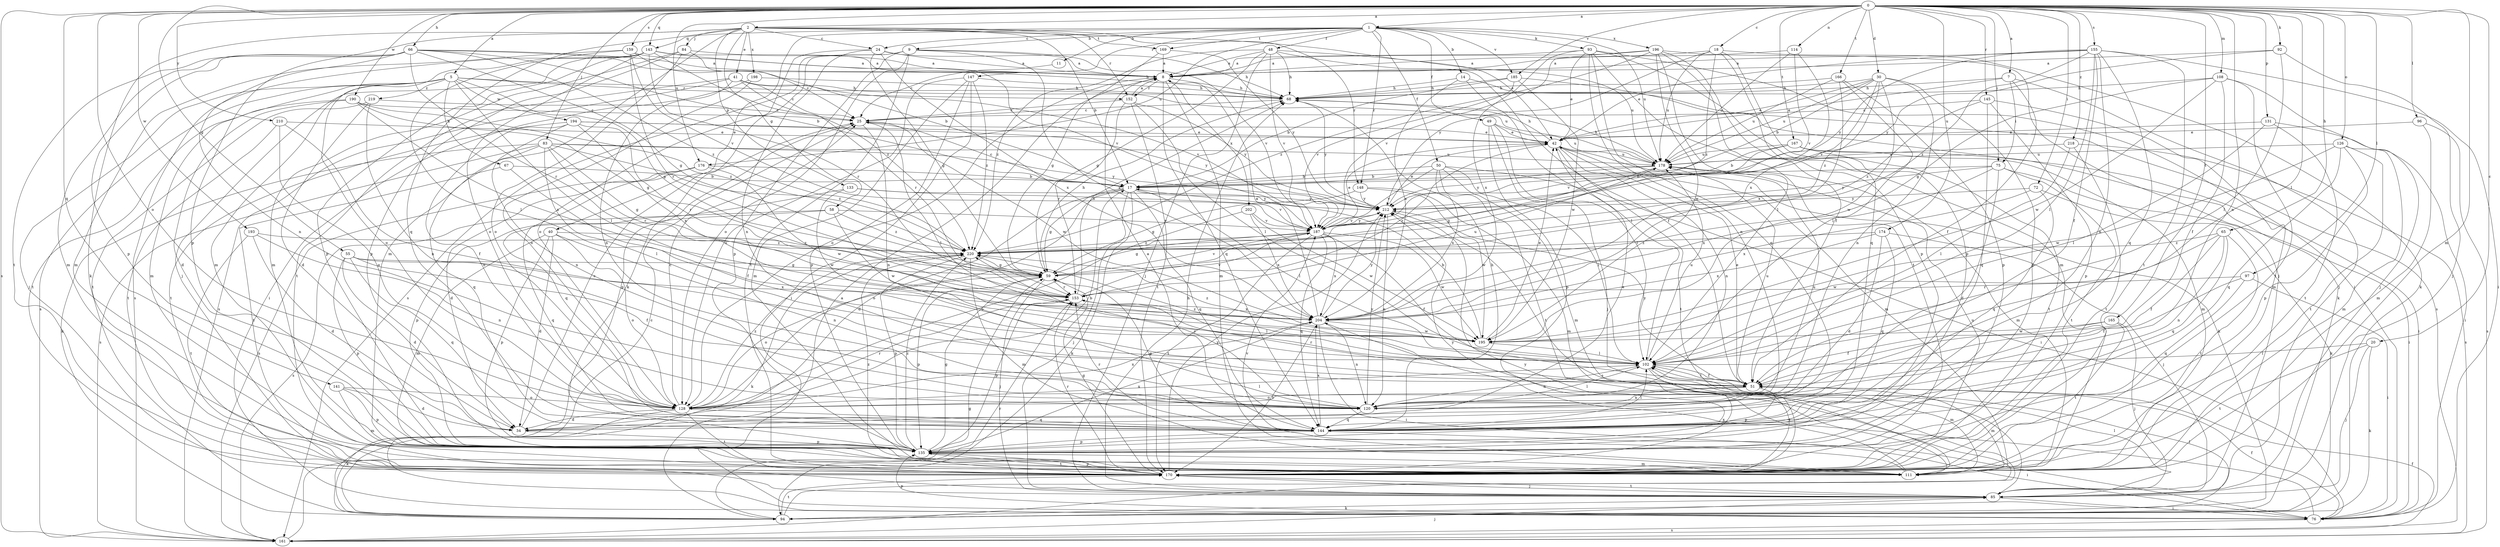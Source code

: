 strict digraph  {
0;
1;
2;
5;
7;
8;
9;
11;
14;
17;
18;
20;
24;
25;
30;
34;
40;
41;
42;
48;
49;
50;
51;
55;
58;
59;
65;
66;
67;
68;
72;
75;
76;
83;
84;
85;
92;
93;
94;
96;
97;
102;
108;
111;
114;
120;
126;
128;
131;
133;
135;
141;
143;
144;
145;
147;
148;
152;
153;
155;
159;
161;
165;
166;
167;
169;
170;
174;
176;
178;
185;
187;
190;
193;
194;
195;
196;
198;
202;
204;
210;
212;
218;
219;
220;
0 -> 1  [label=a];
0 -> 2  [label=a];
0 -> 5  [label=a];
0 -> 7  [label=a];
0 -> 18  [label=c];
0 -> 20  [label=c];
0 -> 30  [label=d];
0 -> 55  [label=g];
0 -> 65  [label=h];
0 -> 66  [label=h];
0 -> 72  [label=i];
0 -> 75  [label=i];
0 -> 83  [label=j];
0 -> 92  [label=k];
0 -> 96  [label=l];
0 -> 97  [label=l];
0 -> 102  [label=l];
0 -> 108  [label=m];
0 -> 111  [label=m];
0 -> 114  [label=n];
0 -> 120  [label=n];
0 -> 126  [label=o];
0 -> 128  [label=o];
0 -> 131  [label=p];
0 -> 141  [label=q];
0 -> 143  [label=q];
0 -> 145  [label=r];
0 -> 155  [label=s];
0 -> 159  [label=s];
0 -> 161  [label=s];
0 -> 165  [label=t];
0 -> 166  [label=t];
0 -> 167  [label=t];
0 -> 174  [label=u];
0 -> 176  [label=u];
0 -> 185  [label=v];
0 -> 190  [label=w];
0 -> 193  [label=w];
0 -> 210  [label=y];
0 -> 218  [label=z];
1 -> 9  [label=b];
1 -> 11  [label=b];
1 -> 14  [label=b];
1 -> 24  [label=c];
1 -> 40  [label=e];
1 -> 48  [label=f];
1 -> 49  [label=f];
1 -> 50  [label=f];
1 -> 93  [label=k];
1 -> 143  [label=q];
1 -> 147  [label=r];
1 -> 148  [label=r];
1 -> 169  [label=t];
1 -> 176  [label=u];
1 -> 178  [label=u];
1 -> 185  [label=v];
1 -> 196  [label=x];
2 -> 17  [label=b];
2 -> 24  [label=c];
2 -> 41  [label=e];
2 -> 42  [label=e];
2 -> 58  [label=g];
2 -> 84  [label=j];
2 -> 94  [label=k];
2 -> 111  [label=m];
2 -> 133  [label=p];
2 -> 135  [label=p];
2 -> 144  [label=q];
2 -> 148  [label=r];
2 -> 152  [label=r];
2 -> 169  [label=t];
2 -> 198  [label=x];
5 -> 59  [label=g];
5 -> 67  [label=h];
5 -> 85  [label=j];
5 -> 102  [label=l];
5 -> 111  [label=m];
5 -> 128  [label=o];
5 -> 152  [label=r];
5 -> 161  [label=s];
5 -> 178  [label=u];
5 -> 194  [label=w];
5 -> 219  [label=z];
7 -> 42  [label=e];
7 -> 51  [label=f];
7 -> 68  [label=h];
7 -> 75  [label=i];
7 -> 85  [label=j];
8 -> 68  [label=h];
8 -> 111  [label=m];
8 -> 128  [label=o];
8 -> 144  [label=q];
8 -> 152  [label=r];
8 -> 202  [label=x];
9 -> 8  [label=a];
9 -> 94  [label=k];
9 -> 128  [label=o];
9 -> 135  [label=p];
9 -> 161  [label=s];
9 -> 170  [label=t];
9 -> 187  [label=v];
9 -> 204  [label=x];
11 -> 25  [label=c];
14 -> 68  [label=h];
14 -> 102  [label=l];
14 -> 161  [label=s];
14 -> 204  [label=x];
17 -> 25  [label=c];
17 -> 34  [label=d];
17 -> 59  [label=g];
17 -> 85  [label=j];
17 -> 94  [label=k];
17 -> 102  [label=l];
17 -> 128  [label=o];
17 -> 144  [label=q];
17 -> 212  [label=y];
18 -> 8  [label=a];
18 -> 94  [label=k];
18 -> 135  [label=p];
18 -> 144  [label=q];
18 -> 178  [label=u];
18 -> 212  [label=y];
18 -> 220  [label=z];
20 -> 85  [label=j];
20 -> 94  [label=k];
20 -> 102  [label=l];
20 -> 170  [label=t];
24 -> 8  [label=a];
24 -> 59  [label=g];
24 -> 68  [label=h];
24 -> 120  [label=n];
24 -> 128  [label=o];
24 -> 204  [label=x];
25 -> 42  [label=e];
25 -> 102  [label=l];
25 -> 120  [label=n];
25 -> 135  [label=p];
25 -> 195  [label=w];
30 -> 17  [label=b];
30 -> 42  [label=e];
30 -> 68  [label=h];
30 -> 120  [label=n];
30 -> 135  [label=p];
30 -> 178  [label=u];
30 -> 187  [label=v];
30 -> 195  [label=w];
30 -> 220  [label=z];
34 -> 25  [label=c];
34 -> 42  [label=e];
34 -> 135  [label=p];
40 -> 34  [label=d];
40 -> 111  [label=m];
40 -> 120  [label=n];
40 -> 128  [label=o];
40 -> 135  [label=p];
40 -> 220  [label=z];
41 -> 25  [label=c];
41 -> 68  [label=h];
41 -> 120  [label=n];
41 -> 153  [label=r];
41 -> 161  [label=s];
41 -> 170  [label=t];
41 -> 187  [label=v];
42 -> 68  [label=h];
42 -> 94  [label=k];
42 -> 111  [label=m];
42 -> 120  [label=n];
42 -> 153  [label=r];
42 -> 170  [label=t];
42 -> 178  [label=u];
48 -> 8  [label=a];
48 -> 51  [label=f];
48 -> 59  [label=g];
48 -> 68  [label=h];
48 -> 85  [label=j];
48 -> 178  [label=u];
48 -> 187  [label=v];
48 -> 220  [label=z];
49 -> 42  [label=e];
49 -> 85  [label=j];
49 -> 102  [label=l];
49 -> 135  [label=p];
49 -> 178  [label=u];
50 -> 17  [label=b];
50 -> 76  [label=i];
50 -> 102  [label=l];
50 -> 111  [label=m];
50 -> 170  [label=t];
50 -> 187  [label=v];
50 -> 204  [label=x];
51 -> 42  [label=e];
51 -> 102  [label=l];
51 -> 111  [label=m];
51 -> 120  [label=n];
51 -> 128  [label=o];
51 -> 135  [label=p];
51 -> 153  [label=r];
51 -> 178  [label=u];
51 -> 212  [label=y];
55 -> 34  [label=d];
55 -> 51  [label=f];
55 -> 59  [label=g];
55 -> 135  [label=p];
55 -> 144  [label=q];
55 -> 204  [label=x];
58 -> 144  [label=q];
58 -> 161  [label=s];
58 -> 187  [label=v];
58 -> 195  [label=w];
58 -> 220  [label=z];
59 -> 68  [label=h];
59 -> 85  [label=j];
59 -> 128  [label=o];
59 -> 135  [label=p];
59 -> 153  [label=r];
59 -> 187  [label=v];
65 -> 51  [label=f];
65 -> 120  [label=n];
65 -> 144  [label=q];
65 -> 170  [label=t];
65 -> 195  [label=w];
65 -> 220  [label=z];
66 -> 8  [label=a];
66 -> 17  [label=b];
66 -> 59  [label=g];
66 -> 68  [label=h];
66 -> 111  [label=m];
66 -> 120  [label=n];
66 -> 135  [label=p];
66 -> 153  [label=r];
66 -> 170  [label=t];
66 -> 220  [label=z];
67 -> 17  [label=b];
67 -> 51  [label=f];
67 -> 170  [label=t];
68 -> 25  [label=c];
68 -> 212  [label=y];
72 -> 94  [label=k];
72 -> 144  [label=q];
72 -> 204  [label=x];
72 -> 212  [label=y];
75 -> 17  [label=b];
75 -> 34  [label=d];
75 -> 76  [label=i];
75 -> 170  [label=t];
75 -> 204  [label=x];
75 -> 212  [label=y];
76 -> 25  [label=c];
76 -> 51  [label=f];
76 -> 135  [label=p];
76 -> 161  [label=s];
76 -> 204  [label=x];
83 -> 59  [label=g];
83 -> 94  [label=k];
83 -> 102  [label=l];
83 -> 144  [label=q];
83 -> 153  [label=r];
83 -> 161  [label=s];
83 -> 178  [label=u];
83 -> 212  [label=y];
83 -> 220  [label=z];
84 -> 8  [label=a];
84 -> 25  [label=c];
84 -> 111  [label=m];
84 -> 128  [label=o];
84 -> 135  [label=p];
85 -> 68  [label=h];
85 -> 76  [label=i];
85 -> 94  [label=k];
85 -> 102  [label=l];
85 -> 170  [label=t];
92 -> 8  [label=a];
92 -> 85  [label=j];
92 -> 102  [label=l];
92 -> 212  [label=y];
93 -> 8  [label=a];
93 -> 42  [label=e];
93 -> 76  [label=i];
93 -> 111  [label=m];
93 -> 120  [label=n];
93 -> 144  [label=q];
93 -> 170  [label=t];
93 -> 204  [label=x];
94 -> 8  [label=a];
94 -> 102  [label=l];
94 -> 153  [label=r];
94 -> 170  [label=t];
94 -> 212  [label=y];
96 -> 42  [label=e];
96 -> 111  [label=m];
96 -> 161  [label=s];
97 -> 51  [label=f];
97 -> 76  [label=i];
97 -> 144  [label=q];
97 -> 153  [label=r];
102 -> 51  [label=f];
102 -> 111  [label=m];
102 -> 120  [label=n];
102 -> 170  [label=t];
102 -> 178  [label=u];
102 -> 220  [label=z];
108 -> 51  [label=f];
108 -> 59  [label=g];
108 -> 68  [label=h];
108 -> 85  [label=j];
108 -> 170  [label=t];
108 -> 195  [label=w];
111 -> 187  [label=v];
111 -> 212  [label=y];
114 -> 8  [label=a];
114 -> 178  [label=u];
114 -> 187  [label=v];
114 -> 204  [label=x];
120 -> 102  [label=l];
120 -> 144  [label=q];
120 -> 212  [label=y];
120 -> 220  [label=z];
126 -> 111  [label=m];
126 -> 135  [label=p];
126 -> 144  [label=q];
126 -> 170  [label=t];
126 -> 178  [label=u];
126 -> 195  [label=w];
128 -> 17  [label=b];
128 -> 25  [label=c];
128 -> 34  [label=d];
128 -> 94  [label=k];
128 -> 102  [label=l];
128 -> 144  [label=q];
128 -> 153  [label=r];
128 -> 170  [label=t];
128 -> 178  [label=u];
128 -> 204  [label=x];
128 -> 220  [label=z];
131 -> 42  [label=e];
131 -> 76  [label=i];
131 -> 102  [label=l];
131 -> 170  [label=t];
133 -> 135  [label=p];
133 -> 187  [label=v];
133 -> 195  [label=w];
133 -> 212  [label=y];
135 -> 59  [label=g];
135 -> 111  [label=m];
135 -> 170  [label=t];
135 -> 204  [label=x];
135 -> 220  [label=z];
141 -> 34  [label=d];
141 -> 111  [label=m];
141 -> 128  [label=o];
141 -> 135  [label=p];
143 -> 8  [label=a];
143 -> 85  [label=j];
143 -> 111  [label=m];
143 -> 128  [label=o];
143 -> 135  [label=p];
143 -> 153  [label=r];
143 -> 161  [label=s];
143 -> 187  [label=v];
143 -> 220  [label=z];
144 -> 8  [label=a];
144 -> 59  [label=g];
144 -> 68  [label=h];
144 -> 76  [label=i];
144 -> 102  [label=l];
144 -> 135  [label=p];
144 -> 153  [label=r];
144 -> 204  [label=x];
145 -> 25  [label=c];
145 -> 111  [label=m];
145 -> 135  [label=p];
145 -> 144  [label=q];
145 -> 220  [label=z];
147 -> 68  [label=h];
147 -> 76  [label=i];
147 -> 111  [label=m];
147 -> 128  [label=o];
147 -> 135  [label=p];
147 -> 220  [label=z];
148 -> 59  [label=g];
148 -> 111  [label=m];
148 -> 195  [label=w];
148 -> 212  [label=y];
152 -> 8  [label=a];
152 -> 25  [label=c];
152 -> 102  [label=l];
152 -> 153  [label=r];
152 -> 170  [label=t];
152 -> 212  [label=y];
153 -> 68  [label=h];
153 -> 102  [label=l];
153 -> 135  [label=p];
153 -> 178  [label=u];
153 -> 187  [label=v];
153 -> 204  [label=x];
155 -> 8  [label=a];
155 -> 42  [label=e];
155 -> 51  [label=f];
155 -> 76  [label=i];
155 -> 102  [label=l];
155 -> 120  [label=n];
155 -> 144  [label=q];
155 -> 170  [label=t];
155 -> 212  [label=y];
155 -> 220  [label=z];
159 -> 8  [label=a];
159 -> 17  [label=b];
159 -> 102  [label=l];
159 -> 111  [label=m];
159 -> 153  [label=r];
159 -> 187  [label=v];
161 -> 51  [label=f];
161 -> 59  [label=g];
161 -> 85  [label=j];
165 -> 51  [label=f];
165 -> 85  [label=j];
165 -> 170  [label=t];
165 -> 195  [label=w];
166 -> 68  [label=h];
166 -> 102  [label=l];
166 -> 135  [label=p];
166 -> 178  [label=u];
166 -> 204  [label=x];
167 -> 17  [label=b];
167 -> 76  [label=i];
167 -> 111  [label=m];
167 -> 170  [label=t];
167 -> 178  [label=u];
167 -> 187  [label=v];
169 -> 8  [label=a];
169 -> 59  [label=g];
169 -> 212  [label=y];
170 -> 59  [label=g];
170 -> 85  [label=j];
170 -> 135  [label=p];
170 -> 153  [label=r];
170 -> 178  [label=u];
170 -> 212  [label=y];
170 -> 220  [label=z];
174 -> 34  [label=d];
174 -> 85  [label=j];
174 -> 144  [label=q];
174 -> 204  [label=x];
174 -> 220  [label=z];
176 -> 17  [label=b];
176 -> 34  [label=d];
176 -> 144  [label=q];
176 -> 161  [label=s];
176 -> 195  [label=w];
178 -> 17  [label=b];
178 -> 59  [label=g];
178 -> 68  [label=h];
178 -> 111  [label=m];
178 -> 212  [label=y];
185 -> 17  [label=b];
185 -> 68  [label=h];
185 -> 94  [label=k];
185 -> 187  [label=v];
185 -> 195  [label=w];
187 -> 42  [label=e];
187 -> 51  [label=f];
187 -> 59  [label=g];
187 -> 144  [label=q];
187 -> 170  [label=t];
187 -> 195  [label=w];
187 -> 204  [label=x];
187 -> 212  [label=y];
187 -> 220  [label=z];
190 -> 25  [label=c];
190 -> 34  [label=d];
190 -> 59  [label=g];
190 -> 170  [label=t];
190 -> 204  [label=x];
190 -> 220  [label=z];
193 -> 34  [label=d];
193 -> 120  [label=n];
193 -> 170  [label=t];
193 -> 220  [label=z];
194 -> 42  [label=e];
194 -> 120  [label=n];
194 -> 128  [label=o];
194 -> 153  [label=r];
194 -> 170  [label=t];
194 -> 204  [label=x];
194 -> 212  [label=y];
195 -> 17  [label=b];
195 -> 42  [label=e];
195 -> 102  [label=l];
195 -> 220  [label=z];
196 -> 8  [label=a];
196 -> 51  [label=f];
196 -> 85  [label=j];
196 -> 102  [label=l];
196 -> 135  [label=p];
196 -> 187  [label=v];
196 -> 195  [label=w];
196 -> 220  [label=z];
198 -> 68  [label=h];
198 -> 76  [label=i];
198 -> 128  [label=o];
202 -> 128  [label=o];
202 -> 187  [label=v];
202 -> 195  [label=w];
202 -> 204  [label=x];
204 -> 8  [label=a];
204 -> 76  [label=i];
204 -> 120  [label=n];
204 -> 170  [label=t];
204 -> 195  [label=w];
204 -> 212  [label=y];
210 -> 42  [label=e];
210 -> 51  [label=f];
210 -> 128  [label=o];
210 -> 170  [label=t];
212 -> 42  [label=e];
212 -> 120  [label=n];
212 -> 161  [label=s];
212 -> 187  [label=v];
218 -> 102  [label=l];
218 -> 161  [label=s];
218 -> 170  [label=t];
218 -> 178  [label=u];
219 -> 25  [label=c];
219 -> 34  [label=d];
219 -> 120  [label=n];
219 -> 170  [label=t];
220 -> 59  [label=g];
220 -> 94  [label=k];
220 -> 111  [label=m];
220 -> 135  [label=p];
}
